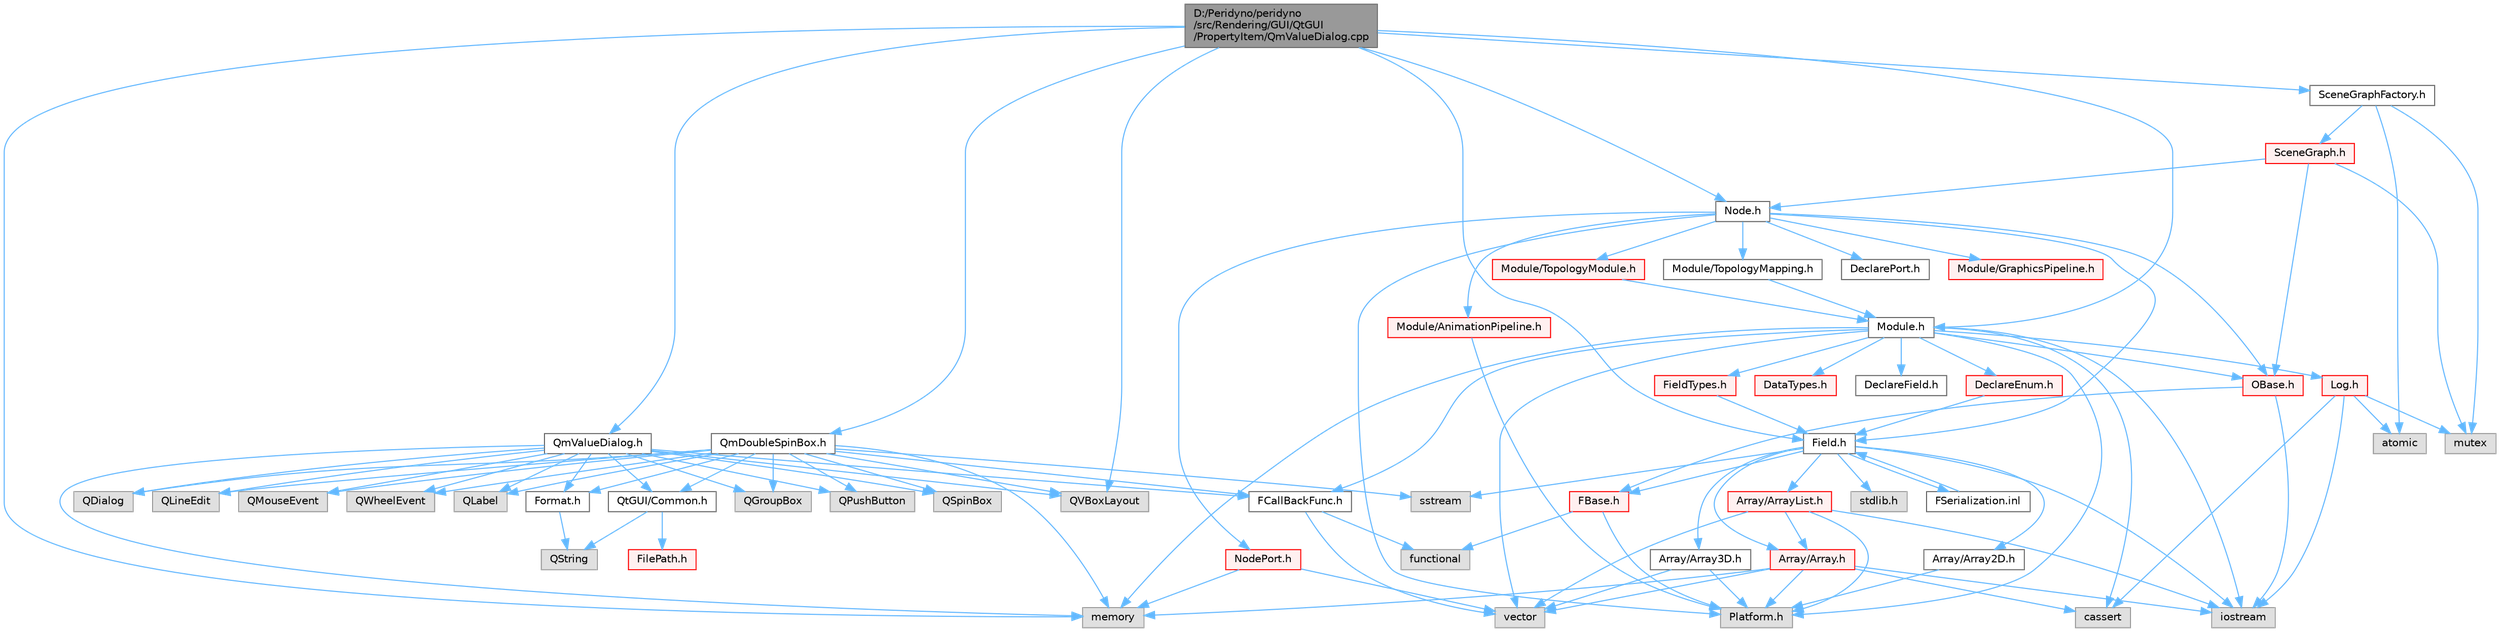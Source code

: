 digraph "D:/Peridyno/peridyno/src/Rendering/GUI/QtGUI/PropertyItem/QmValueDialog.cpp"
{
 // LATEX_PDF_SIZE
  bgcolor="transparent";
  edge [fontname=Helvetica,fontsize=10,labelfontname=Helvetica,labelfontsize=10];
  node [fontname=Helvetica,fontsize=10,shape=box,height=0.2,width=0.4];
  Node1 [id="Node000001",label="D:/Peridyno/peridyno\l/src/Rendering/GUI/QtGUI\l/PropertyItem/QmValueDialog.cpp",height=0.2,width=0.4,color="gray40", fillcolor="grey60", style="filled", fontcolor="black",tooltip=" "];
  Node1 -> Node2 [id="edge1_Node000001_Node000002",color="steelblue1",style="solid",tooltip=" "];
  Node2 [id="Node000002",label="QmValueDialog.h",height=0.2,width=0.4,color="grey40", fillcolor="white", style="filled",URL="$_qm_value_dialog_8h.html",tooltip=" "];
  Node2 -> Node3 [id="edge2_Node000002_Node000003",color="steelblue1",style="solid",tooltip=" "];
  Node3 [id="Node000003",label="QGroupBox",height=0.2,width=0.4,color="grey60", fillcolor="#E0E0E0", style="filled",tooltip=" "];
  Node2 -> Node4 [id="edge3_Node000002_Node000004",color="steelblue1",style="solid",tooltip=" "];
  Node4 [id="Node000004",label="QPushButton",height=0.2,width=0.4,color="grey60", fillcolor="#E0E0E0", style="filled",tooltip=" "];
  Node2 -> Node5 [id="edge4_Node000002_Node000005",color="steelblue1",style="solid",tooltip=" "];
  Node5 [id="Node000005",label="QSpinBox",height=0.2,width=0.4,color="grey60", fillcolor="#E0E0E0", style="filled",tooltip=" "];
  Node2 -> Node6 [id="edge5_Node000002_Node000006",color="steelblue1",style="solid",tooltip=" "];
  Node6 [id="Node000006",label="QDialog",height=0.2,width=0.4,color="grey60", fillcolor="#E0E0E0", style="filled",tooltip=" "];
  Node2 -> Node7 [id="edge6_Node000002_Node000007",color="steelblue1",style="solid",tooltip=" "];
  Node7 [id="Node000007",label="QLineEdit",height=0.2,width=0.4,color="grey60", fillcolor="#E0E0E0", style="filled",tooltip=" "];
  Node2 -> Node8 [id="edge7_Node000002_Node000008",color="steelblue1",style="solid",tooltip=" "];
  Node8 [id="Node000008",label="QMouseEvent",height=0.2,width=0.4,color="grey60", fillcolor="#E0E0E0", style="filled",tooltip=" "];
  Node2 -> Node9 [id="edge8_Node000002_Node000009",color="steelblue1",style="solid",tooltip=" "];
  Node9 [id="Node000009",label="QWheelEvent",height=0.2,width=0.4,color="grey60", fillcolor="#E0E0E0", style="filled",tooltip=" "];
  Node2 -> Node10 [id="edge9_Node000002_Node000010",color="steelblue1",style="solid",tooltip=" "];
  Node10 [id="Node000010",label="QLabel",height=0.2,width=0.4,color="grey60", fillcolor="#E0E0E0", style="filled",tooltip=" "];
  Node2 -> Node11 [id="edge10_Node000002_Node000011",color="steelblue1",style="solid",tooltip=" "];
  Node11 [id="Node000011",label="QVBoxLayout",height=0.2,width=0.4,color="grey60", fillcolor="#E0E0E0", style="filled",tooltip=" "];
  Node2 -> Node12 [id="edge11_Node000002_Node000012",color="steelblue1",style="solid",tooltip=" "];
  Node12 [id="Node000012",label="Format.h",height=0.2,width=0.4,color="grey40", fillcolor="white", style="filled",URL="$_format_8h.html",tooltip=" "];
  Node12 -> Node13 [id="edge12_Node000012_Node000013",color="steelblue1",style="solid",tooltip=" "];
  Node13 [id="Node000013",label="QString",height=0.2,width=0.4,color="grey60", fillcolor="#E0E0E0", style="filled",tooltip=" "];
  Node2 -> Node14 [id="edge13_Node000002_Node000014",color="steelblue1",style="solid",tooltip=" "];
  Node14 [id="Node000014",label="FCallBackFunc.h",height=0.2,width=0.4,color="grey40", fillcolor="white", style="filled",URL="$_f_callback_func_8h.html",tooltip=" "];
  Node14 -> Node15 [id="edge14_Node000014_Node000015",color="steelblue1",style="solid",tooltip=" "];
  Node15 [id="Node000015",label="vector",height=0.2,width=0.4,color="grey60", fillcolor="#E0E0E0", style="filled",tooltip=" "];
  Node14 -> Node16 [id="edge15_Node000014_Node000016",color="steelblue1",style="solid",tooltip=" "];
  Node16 [id="Node000016",label="functional",height=0.2,width=0.4,color="grey60", fillcolor="#E0E0E0", style="filled",tooltip=" "];
  Node2 -> Node17 [id="edge16_Node000002_Node000017",color="steelblue1",style="solid",tooltip=" "];
  Node17 [id="Node000017",label="QtGUI/Common.h",height=0.2,width=0.4,color="grey40", fillcolor="white", style="filled",URL="$_common_8h.html",tooltip=" "];
  Node17 -> Node13 [id="edge17_Node000017_Node000013",color="steelblue1",style="solid",tooltip=" "];
  Node17 -> Node18 [id="edge18_Node000017_Node000018",color="steelblue1",style="solid",tooltip=" "];
  Node18 [id="Node000018",label="FilePath.h",height=0.2,width=0.4,color="red", fillcolor="#FFF0F0", style="filled",URL="$_file_path_8h.html",tooltip=" "];
  Node2 -> Node34 [id="edge19_Node000002_Node000034",color="steelblue1",style="solid",tooltip=" "];
  Node34 [id="Node000034",label="memory",height=0.2,width=0.4,color="grey60", fillcolor="#E0E0E0", style="filled",tooltip=" "];
  Node1 -> Node80 [id="edge20_Node000001_Node000080",color="steelblue1",style="solid",tooltip=" "];
  Node80 [id="Node000080",label="Module.h",height=0.2,width=0.4,color="grey40", fillcolor="white", style="filled",URL="$_module_8h.html",tooltip=" "];
  Node80 -> Node26 [id="edge21_Node000080_Node000026",color="steelblue1",style="solid",tooltip=" "];
  Node26 [id="Node000026",label="Platform.h",height=0.2,width=0.4,color="grey60", fillcolor="#E0E0E0", style="filled",tooltip=" "];
  Node80 -> Node34 [id="edge22_Node000080_Node000034",color="steelblue1",style="solid",tooltip=" "];
  Node80 -> Node15 [id="edge23_Node000080_Node000015",color="steelblue1",style="solid",tooltip=" "];
  Node80 -> Node32 [id="edge24_Node000080_Node000032",color="steelblue1",style="solid",tooltip=" "];
  Node32 [id="Node000032",label="cassert",height=0.2,width=0.4,color="grey60", fillcolor="#E0E0E0", style="filled",tooltip=" "];
  Node80 -> Node22 [id="edge25_Node000080_Node000022",color="steelblue1",style="solid",tooltip=" "];
  Node22 [id="Node000022",label="iostream",height=0.2,width=0.4,color="grey60", fillcolor="#E0E0E0", style="filled",tooltip=" "];
  Node80 -> Node81 [id="edge26_Node000080_Node000081",color="steelblue1",style="solid",tooltip=" "];
  Node81 [id="Node000081",label="OBase.h",height=0.2,width=0.4,color="red", fillcolor="#FFF0F0", style="filled",URL="$_o_base_8h.html",tooltip=" "];
  Node81 -> Node22 [id="edge27_Node000081_Node000022",color="steelblue1",style="solid",tooltip=" "];
  Node81 -> Node25 [id="edge28_Node000081_Node000025",color="steelblue1",style="solid",tooltip=" "];
  Node25 [id="Node000025",label="FBase.h",height=0.2,width=0.4,color="red", fillcolor="#FFF0F0", style="filled",URL="$_f_base_8h.html",tooltip=" "];
  Node25 -> Node26 [id="edge29_Node000025_Node000026",color="steelblue1",style="solid",tooltip=" "];
  Node25 -> Node16 [id="edge30_Node000025_Node000016",color="steelblue1",style="solid",tooltip=" "];
  Node80 -> Node85 [id="edge31_Node000080_Node000085",color="steelblue1",style="solid",tooltip=" "];
  Node85 [id="Node000085",label="Log.h",height=0.2,width=0.4,color="red", fillcolor="#FFF0F0", style="filled",URL="$_log_8h.html",tooltip=" "];
  Node85 -> Node86 [id="edge32_Node000085_Node000086",color="steelblue1",style="solid",tooltip=" "];
  Node86 [id="Node000086",label="mutex",height=0.2,width=0.4,color="grey60", fillcolor="#E0E0E0", style="filled",tooltip=" "];
  Node85 -> Node22 [id="edge33_Node000085_Node000022",color="steelblue1",style="solid",tooltip=" "];
  Node85 -> Node32 [id="edge34_Node000085_Node000032",color="steelblue1",style="solid",tooltip=" "];
  Node85 -> Node83 [id="edge35_Node000085_Node000083",color="steelblue1",style="solid",tooltip=" "];
  Node83 [id="Node000083",label="atomic",height=0.2,width=0.4,color="grey60", fillcolor="#E0E0E0", style="filled",tooltip=" "];
  Node80 -> Node94 [id="edge36_Node000080_Node000094",color="steelblue1",style="solid",tooltip=" "];
  Node94 [id="Node000094",label="DataTypes.h",height=0.2,width=0.4,color="red", fillcolor="#FFF0F0", style="filled",URL="$_data_types_8h.html",tooltip=" "];
  Node80 -> Node99 [id="edge37_Node000080_Node000099",color="steelblue1",style="solid",tooltip=" "];
  Node99 [id="Node000099",label="DeclareEnum.h",height=0.2,width=0.4,color="red", fillcolor="#FFF0F0", style="filled",URL="$_declare_enum_8h.html",tooltip=" "];
  Node99 -> Node21 [id="edge38_Node000099_Node000021",color="steelblue1",style="solid",tooltip=" "];
  Node21 [id="Node000021",label="Field.h",height=0.2,width=0.4,color="grey40", fillcolor="white", style="filled",URL="$_field_8h.html",tooltip=" "];
  Node21 -> Node22 [id="edge39_Node000021_Node000022",color="steelblue1",style="solid",tooltip=" "];
  Node21 -> Node23 [id="edge40_Node000021_Node000023",color="steelblue1",style="solid",tooltip=" "];
  Node23 [id="Node000023",label="stdlib.h",height=0.2,width=0.4,color="grey60", fillcolor="#E0E0E0", style="filled",tooltip=" "];
  Node21 -> Node24 [id="edge41_Node000021_Node000024",color="steelblue1",style="solid",tooltip=" "];
  Node24 [id="Node000024",label="sstream",height=0.2,width=0.4,color="grey60", fillcolor="#E0E0E0", style="filled",tooltip=" "];
  Node21 -> Node25 [id="edge42_Node000021_Node000025",color="steelblue1",style="solid",tooltip=" "];
  Node21 -> Node31 [id="edge43_Node000021_Node000031",color="steelblue1",style="solid",tooltip=" "];
  Node31 [id="Node000031",label="Array/Array.h",height=0.2,width=0.4,color="red", fillcolor="#FFF0F0", style="filled",URL="$_array_8h.html",tooltip=" "];
  Node31 -> Node26 [id="edge44_Node000031_Node000026",color="steelblue1",style="solid",tooltip=" "];
  Node31 -> Node32 [id="edge45_Node000031_Node000032",color="steelblue1",style="solid",tooltip=" "];
  Node31 -> Node15 [id="edge46_Node000031_Node000015",color="steelblue1",style="solid",tooltip=" "];
  Node31 -> Node22 [id="edge47_Node000031_Node000022",color="steelblue1",style="solid",tooltip=" "];
  Node31 -> Node34 [id="edge48_Node000031_Node000034",color="steelblue1",style="solid",tooltip=" "];
  Node21 -> Node36 [id="edge49_Node000021_Node000036",color="steelblue1",style="solid",tooltip=" "];
  Node36 [id="Node000036",label="Array/Array2D.h",height=0.2,width=0.4,color="grey40", fillcolor="white", style="filled",URL="$_array2_d_8h.html",tooltip=" "];
  Node36 -> Node26 [id="edge50_Node000036_Node000026",color="steelblue1",style="solid",tooltip=" "];
  Node21 -> Node37 [id="edge51_Node000021_Node000037",color="steelblue1",style="solid",tooltip=" "];
  Node37 [id="Node000037",label="Array/Array3D.h",height=0.2,width=0.4,color="grey40", fillcolor="white", style="filled",URL="$_array3_d_8h.html",tooltip=" "];
  Node37 -> Node26 [id="edge52_Node000037_Node000026",color="steelblue1",style="solid",tooltip=" "];
  Node37 -> Node15 [id="edge53_Node000037_Node000015",color="steelblue1",style="solid",tooltip=" "];
  Node21 -> Node38 [id="edge54_Node000021_Node000038",color="steelblue1",style="solid",tooltip=" "];
  Node38 [id="Node000038",label="Array/ArrayList.h",height=0.2,width=0.4,color="red", fillcolor="#FFF0F0", style="filled",URL="$_array_list_8h.html",tooltip=" "];
  Node38 -> Node15 [id="edge55_Node000038_Node000015",color="steelblue1",style="solid",tooltip=" "];
  Node38 -> Node22 [id="edge56_Node000038_Node000022",color="steelblue1",style="solid",tooltip=" "];
  Node38 -> Node26 [id="edge57_Node000038_Node000026",color="steelblue1",style="solid",tooltip=" "];
  Node38 -> Node31 [id="edge58_Node000038_Node000031",color="steelblue1",style="solid",tooltip=" "];
  Node21 -> Node79 [id="edge59_Node000021_Node000079",color="steelblue1",style="solid",tooltip=" "];
  Node79 [id="Node000079",label="FSerialization.inl",height=0.2,width=0.4,color="grey40", fillcolor="white", style="filled",URL="$_f_serialization_8inl.html",tooltip=" "];
  Node79 -> Node21 [id="edge60_Node000079_Node000021",color="steelblue1",style="solid",tooltip=" "];
  Node80 -> Node100 [id="edge61_Node000080_Node000100",color="steelblue1",style="solid",tooltip=" "];
  Node100 [id="Node000100",label="DeclareField.h",height=0.2,width=0.4,color="grey40", fillcolor="white", style="filled",URL="$_declare_field_8h.html",tooltip=" "];
  Node80 -> Node14 [id="edge62_Node000080_Node000014",color="steelblue1",style="solid",tooltip=" "];
  Node80 -> Node101 [id="edge63_Node000080_Node000101",color="steelblue1",style="solid",tooltip=" "];
  Node101 [id="Node000101",label="FieldTypes.h",height=0.2,width=0.4,color="red", fillcolor="#FFF0F0", style="filled",URL="$_field_types_8h.html",tooltip=" "];
  Node101 -> Node21 [id="edge64_Node000101_Node000021",color="steelblue1",style="solid",tooltip=" "];
  Node1 -> Node103 [id="edge65_Node000001_Node000103",color="steelblue1",style="solid",tooltip=" "];
  Node103 [id="Node000103",label="Node.h",height=0.2,width=0.4,color="grey40", fillcolor="white", style="filled",URL="$_node_8h.html",tooltip=" "];
  Node103 -> Node81 [id="edge66_Node000103_Node000081",color="steelblue1",style="solid",tooltip=" "];
  Node103 -> Node21 [id="edge67_Node000103_Node000021",color="steelblue1",style="solid",tooltip=" "];
  Node103 -> Node26 [id="edge68_Node000103_Node000026",color="steelblue1",style="solid",tooltip=" "];
  Node103 -> Node104 [id="edge69_Node000103_Node000104",color="steelblue1",style="solid",tooltip=" "];
  Node104 [id="Node000104",label="DeclarePort.h",height=0.2,width=0.4,color="grey40", fillcolor="white", style="filled",URL="$_declare_port_8h.html",tooltip=" "];
  Node103 -> Node105 [id="edge70_Node000103_Node000105",color="steelblue1",style="solid",tooltip=" "];
  Node105 [id="Node000105",label="NodePort.h",height=0.2,width=0.4,color="red", fillcolor="#FFF0F0", style="filled",URL="$_node_port_8h.html",tooltip=" "];
  Node105 -> Node15 [id="edge71_Node000105_Node000015",color="steelblue1",style="solid",tooltip=" "];
  Node105 -> Node34 [id="edge72_Node000105_Node000034",color="steelblue1",style="solid",tooltip=" "];
  Node103 -> Node106 [id="edge73_Node000103_Node000106",color="steelblue1",style="solid",tooltip=" "];
  Node106 [id="Node000106",label="Module/TopologyModule.h",height=0.2,width=0.4,color="red", fillcolor="#FFF0F0", style="filled",URL="$_topology_module_8h.html",tooltip=" "];
  Node106 -> Node80 [id="edge74_Node000106_Node000080",color="steelblue1",style="solid",tooltip=" "];
  Node103 -> Node107 [id="edge75_Node000103_Node000107",color="steelblue1",style="solid",tooltip=" "];
  Node107 [id="Node000107",label="Module/TopologyMapping.h",height=0.2,width=0.4,color="grey40", fillcolor="white", style="filled",URL="$_topology_mapping_8h.html",tooltip=" "];
  Node107 -> Node80 [id="edge76_Node000107_Node000080",color="steelblue1",style="solid",tooltip=" "];
  Node103 -> Node108 [id="edge77_Node000103_Node000108",color="steelblue1",style="solid",tooltip=" "];
  Node108 [id="Node000108",label="Module/AnimationPipeline.h",height=0.2,width=0.4,color="red", fillcolor="#FFF0F0", style="filled",URL="$_animation_pipeline_8h.html",tooltip=" "];
  Node108 -> Node26 [id="edge78_Node000108_Node000026",color="steelblue1",style="solid",tooltip=" "];
  Node103 -> Node110 [id="edge79_Node000103_Node000110",color="steelblue1",style="solid",tooltip=" "];
  Node110 [id="Node000110",label="Module/GraphicsPipeline.h",height=0.2,width=0.4,color="red", fillcolor="#FFF0F0", style="filled",URL="$_graphics_pipeline_8h.html",tooltip=" "];
  Node1 -> Node21 [id="edge80_Node000001_Node000021",color="steelblue1",style="solid",tooltip=" "];
  Node1 -> Node111 [id="edge81_Node000001_Node000111",color="steelblue1",style="solid",tooltip=" "];
  Node111 [id="Node000111",label="SceneGraphFactory.h",height=0.2,width=0.4,color="grey40", fillcolor="white", style="filled",URL="$_scene_graph_factory_8h.html",tooltip=" "];
  Node111 -> Node83 [id="edge82_Node000111_Node000083",color="steelblue1",style="solid",tooltip=" "];
  Node111 -> Node86 [id="edge83_Node000111_Node000086",color="steelblue1",style="solid",tooltip=" "];
  Node111 -> Node112 [id="edge84_Node000111_Node000112",color="steelblue1",style="solid",tooltip=" "];
  Node112 [id="Node000112",label="SceneGraph.h",height=0.2,width=0.4,color="red", fillcolor="#FFF0F0", style="filled",URL="$_scene_graph_8h.html",tooltip=" "];
  Node112 -> Node81 [id="edge85_Node000112_Node000081",color="steelblue1",style="solid",tooltip=" "];
  Node112 -> Node103 [id="edge86_Node000112_Node000103",color="steelblue1",style="solid",tooltip=" "];
  Node112 -> Node86 [id="edge87_Node000112_Node000086",color="steelblue1",style="solid",tooltip=" "];
  Node1 -> Node11 [id="edge88_Node000001_Node000011",color="steelblue1",style="solid",tooltip=" "];
  Node1 -> Node34 [id="edge89_Node000001_Node000034",color="steelblue1",style="solid",tooltip=" "];
  Node1 -> Node122 [id="edge90_Node000001_Node000122",color="steelblue1",style="solid",tooltip=" "];
  Node122 [id="Node000122",label="QmDoubleSpinBox.h",height=0.2,width=0.4,color="grey40", fillcolor="white", style="filled",URL="$_qm_double_spin_box_8h.html",tooltip=" "];
  Node122 -> Node3 [id="edge91_Node000122_Node000003",color="steelblue1",style="solid",tooltip=" "];
  Node122 -> Node4 [id="edge92_Node000122_Node000004",color="steelblue1",style="solid",tooltip=" "];
  Node122 -> Node5 [id="edge93_Node000122_Node000005",color="steelblue1",style="solid",tooltip=" "];
  Node122 -> Node6 [id="edge94_Node000122_Node000006",color="steelblue1",style="solid",tooltip=" "];
  Node122 -> Node7 [id="edge95_Node000122_Node000007",color="steelblue1",style="solid",tooltip=" "];
  Node122 -> Node8 [id="edge96_Node000122_Node000008",color="steelblue1",style="solid",tooltip=" "];
  Node122 -> Node9 [id="edge97_Node000122_Node000009",color="steelblue1",style="solid",tooltip=" "];
  Node122 -> Node10 [id="edge98_Node000122_Node000010",color="steelblue1",style="solid",tooltip=" "];
  Node122 -> Node11 [id="edge99_Node000122_Node000011",color="steelblue1",style="solid",tooltip=" "];
  Node122 -> Node12 [id="edge100_Node000122_Node000012",color="steelblue1",style="solid",tooltip=" "];
  Node122 -> Node14 [id="edge101_Node000122_Node000014",color="steelblue1",style="solid",tooltip=" "];
  Node122 -> Node17 [id="edge102_Node000122_Node000017",color="steelblue1",style="solid",tooltip=" "];
  Node122 -> Node34 [id="edge103_Node000122_Node000034",color="steelblue1",style="solid",tooltip=" "];
  Node122 -> Node24 [id="edge104_Node000122_Node000024",color="steelblue1",style="solid",tooltip=" "];
}
